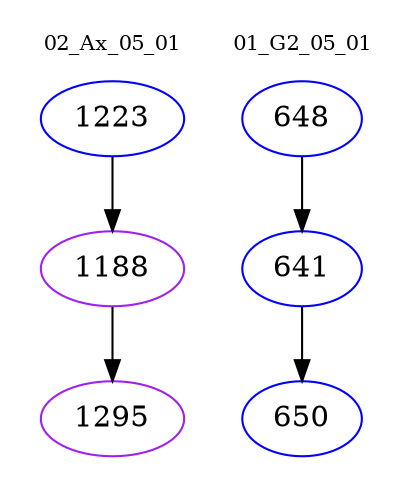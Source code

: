 digraph{
subgraph cluster_0 {
color = white
label = "02_Ax_05_01";
fontsize=10;
T0_1223 [label="1223", color="blue"]
T0_1223 -> T0_1188 [color="black"]
T0_1188 [label="1188", color="purple"]
T0_1188 -> T0_1295 [color="black"]
T0_1295 [label="1295", color="purple"]
}
subgraph cluster_1 {
color = white
label = "01_G2_05_01";
fontsize=10;
T1_648 [label="648", color="blue"]
T1_648 -> T1_641 [color="black"]
T1_641 [label="641", color="blue"]
T1_641 -> T1_650 [color="black"]
T1_650 [label="650", color="blue"]
}
}
